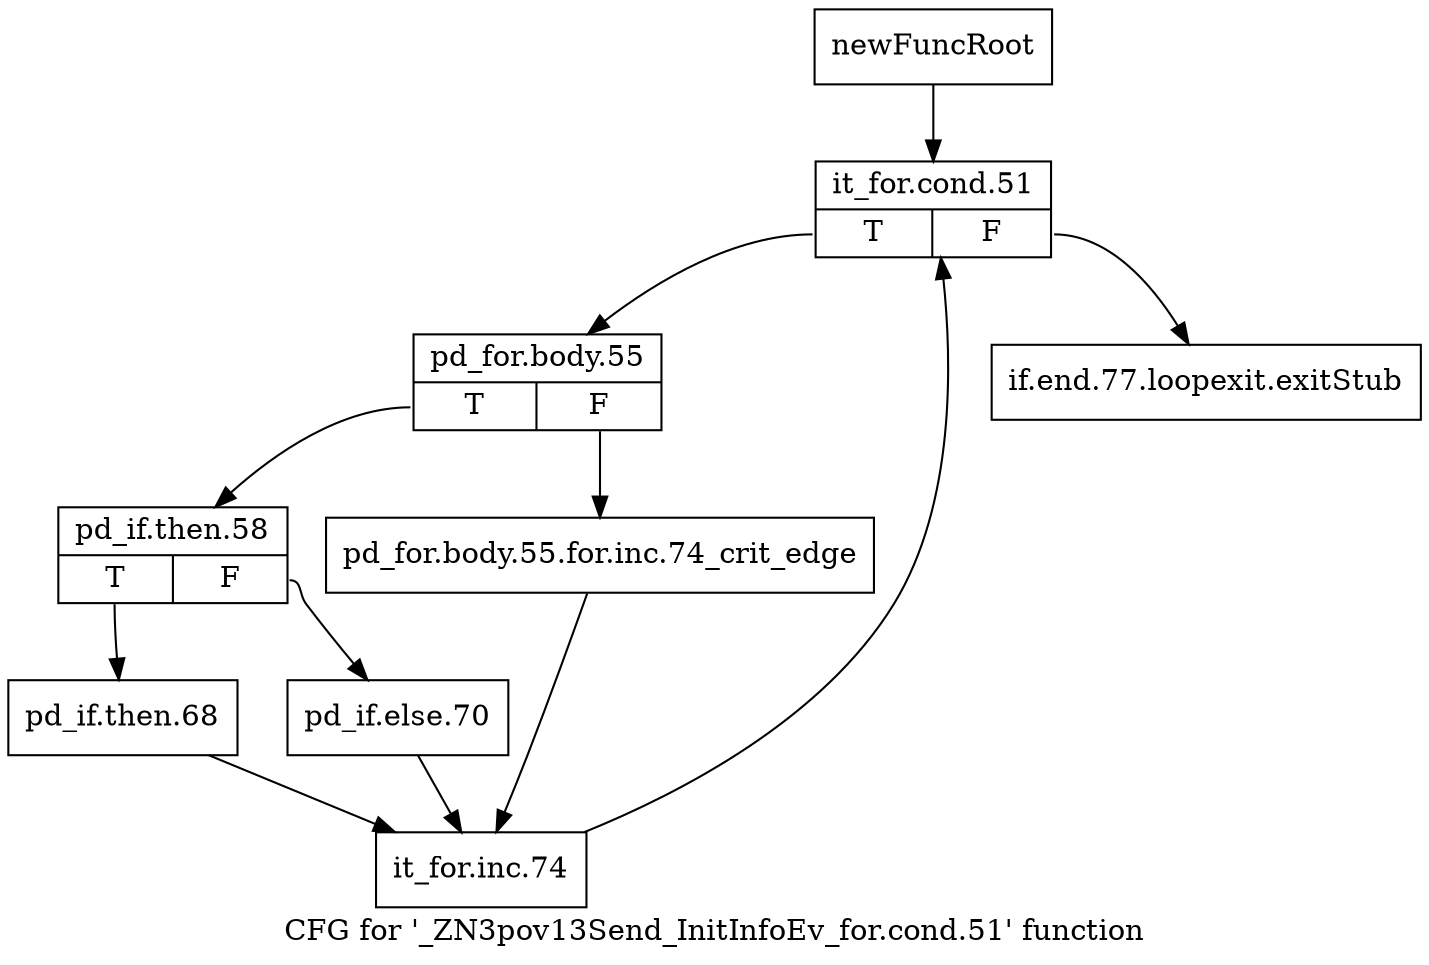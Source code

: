 digraph "CFG for '_ZN3pov13Send_InitInfoEv_for.cond.51' function" {
	label="CFG for '_ZN3pov13Send_InitInfoEv_for.cond.51' function";

	Node0x257aa40 [shape=record,label="{newFuncRoot}"];
	Node0x257aa40 -> Node0x257aae0;
	Node0x257aa90 [shape=record,label="{if.end.77.loopexit.exitStub}"];
	Node0x257aae0 [shape=record,label="{it_for.cond.51|{<s0>T|<s1>F}}"];
	Node0x257aae0:s0 -> Node0x257ab30;
	Node0x257aae0:s1 -> Node0x257aa90;
	Node0x257ab30 [shape=record,label="{pd_for.body.55|{<s0>T|<s1>F}}"];
	Node0x257ab30:s0 -> Node0x257abd0;
	Node0x257ab30:s1 -> Node0x257ab80;
	Node0x257ab80 [shape=record,label="{pd_for.body.55.for.inc.74_crit_edge}"];
	Node0x257ab80 -> Node0x257acc0;
	Node0x257abd0 [shape=record,label="{pd_if.then.58|{<s0>T|<s1>F}}"];
	Node0x257abd0:s0 -> Node0x257ac70;
	Node0x257abd0:s1 -> Node0x257ac20;
	Node0x257ac20 [shape=record,label="{pd_if.else.70}"];
	Node0x257ac20 -> Node0x257acc0;
	Node0x257ac70 [shape=record,label="{pd_if.then.68}"];
	Node0x257ac70 -> Node0x257acc0;
	Node0x257acc0 [shape=record,label="{it_for.inc.74}"];
	Node0x257acc0 -> Node0x257aae0;
}
